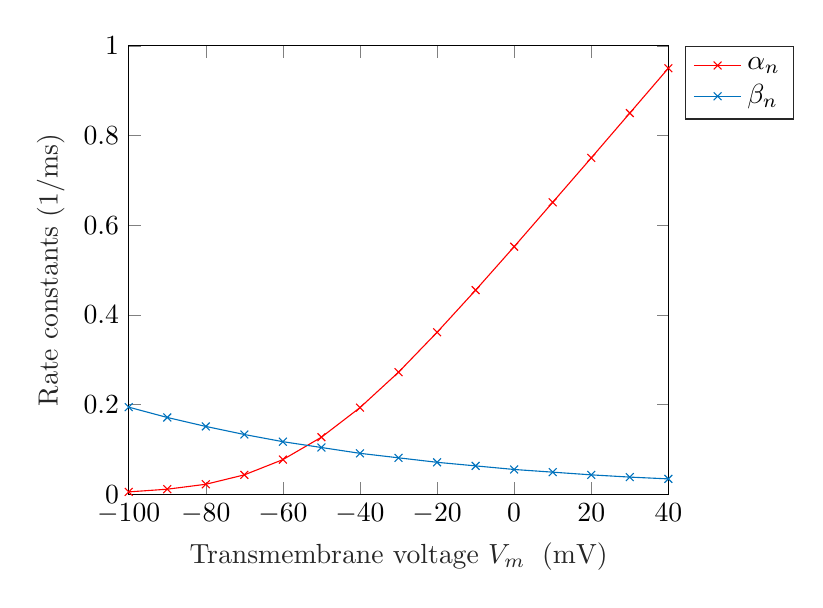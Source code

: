 % This file was created by matlab2tikz.
%
%The latest updates can be retrieved from
%  http://www.mathworks.com/matlabcentral/fileexchange/22022-matlab2tikz-matlab2tikz
%where you can also make suggestions and rate matlab2tikz.
%
\definecolor{mycolor1}{rgb}{0.0,0.447,0.741}%
%
\begin{tikzpicture}

\begin{axis}[%
xmin=-100,
xmax=40,
xlabel style={font=\color{white!15!black}},
xlabel={Transmembrane voltage $V_m \;$ (mV)},
ymin=0,
ymax=1,
ylabel style={font=\color{white!15!black}},
ylabel={Rate constants (1/ms)},
axis background/.style={fill=white},
legend style={legend cell align=left, align=left, draw=white!15!black},
legend pos = outer north east
]
\addplot [color=red, mark=x, mark options={solid, red}]
  table[row sep=crcr]{%
-100	0.005\\
-90	0.011\\
-80	0.022\\
-70	0.043\\
-60	0.077\\
-50	0.127\\
-40	0.193\\
-30	0.272\\
-20	0.361\\
-10	0.455\\
0	0.552\\
10	0.651\\
20	0.75\\
30	0.85\\
40	0.95\\
};
\addlegendentry{$\alpha_n$}

\addplot [color=mycolor1, mark=x, mark options={solid, mycolor1}]
  table[row sep=crcr]{%
-100	0.194\\
-90	0.171\\
-80	0.151\\
-70	0.133\\
-60	0.117\\
-50	0.104\\
-40	0.091\\
-30	0.081\\
-20	0.071\\
-10	0.063\\
0	0.055\\
10	0.049\\
20	0.043\\
30	0.038\\
40	0.034\\
};
\addlegendentry{$\beta_n$}

\end{axis}
\end{tikzpicture}%